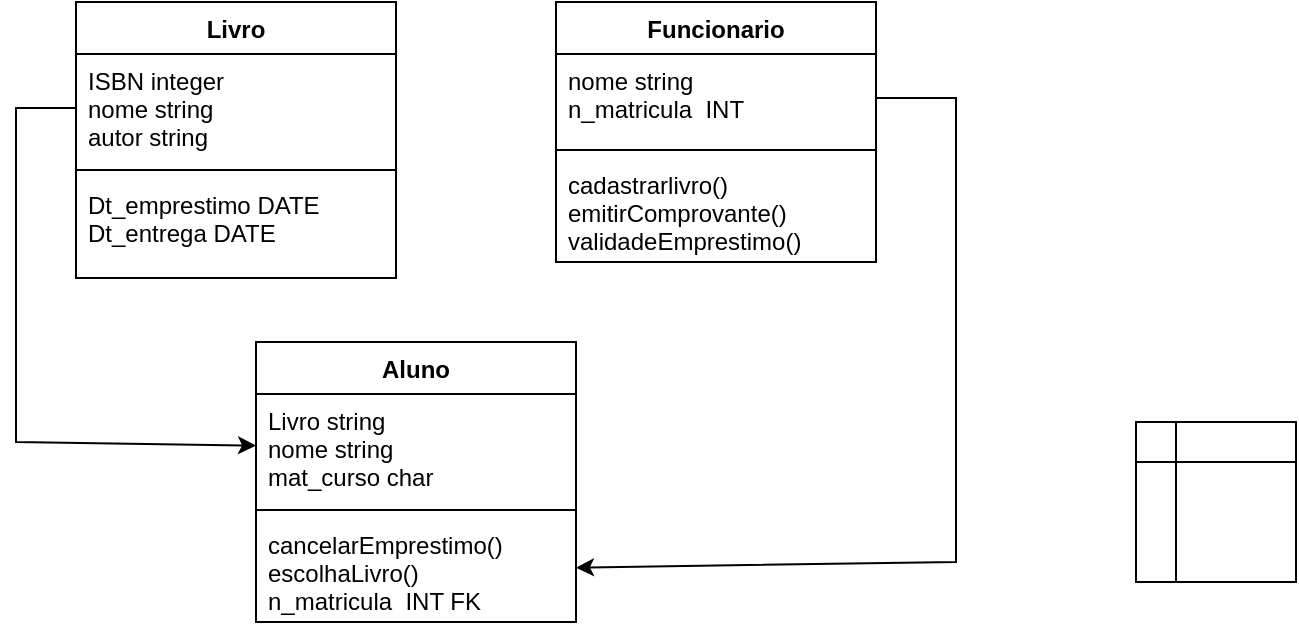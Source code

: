 <mxfile version="13.7.5" type="github">
  <diagram id="mV1RQQEK0QjV3akH6mPQ" name="Page-1">
    <mxGraphModel dx="663" dy="506" grid="1" gridSize="10" guides="1" tooltips="1" connect="1" arrows="1" fold="1" page="1" pageScale="1" pageWidth="827" pageHeight="1169" math="0" shadow="0">
      <root>
        <mxCell id="0" />
        <mxCell id="1" parent="0" />
        <mxCell id="HRIKkEg6Wfrd1xYWzEPz-20" value="" style="shape=internalStorage;whiteSpace=wrap;html=1;backgroundOutline=1;" vertex="1" parent="1">
          <mxGeometry x="590" y="340" width="80" height="80" as="geometry" />
        </mxCell>
        <mxCell id="HRIKkEg6Wfrd1xYWzEPz-23" value="Livro" style="swimlane;fontStyle=1;align=center;verticalAlign=top;childLayout=stackLayout;horizontal=1;startSize=26;horizontalStack=0;resizeParent=1;resizeParentMax=0;resizeLast=0;collapsible=1;marginBottom=0;" vertex="1" parent="1">
          <mxGeometry x="60" y="130" width="160" height="138" as="geometry" />
        </mxCell>
        <mxCell id="HRIKkEg6Wfrd1xYWzEPz-24" value="ISBN integer&#xa;nome string&#xa;autor string" style="text;strokeColor=none;fillColor=none;align=left;verticalAlign=top;spacingLeft=4;spacingRight=4;overflow=hidden;rotatable=0;points=[[0,0.5],[1,0.5]];portConstraint=eastwest;" vertex="1" parent="HRIKkEg6Wfrd1xYWzEPz-23">
          <mxGeometry y="26" width="160" height="54" as="geometry" />
        </mxCell>
        <mxCell id="HRIKkEg6Wfrd1xYWzEPz-25" value="" style="line;strokeWidth=1;fillColor=none;align=left;verticalAlign=middle;spacingTop=-1;spacingLeft=3;spacingRight=3;rotatable=0;labelPosition=right;points=[];portConstraint=eastwest;" vertex="1" parent="HRIKkEg6Wfrd1xYWzEPz-23">
          <mxGeometry y="80" width="160" height="8" as="geometry" />
        </mxCell>
        <mxCell id="HRIKkEg6Wfrd1xYWzEPz-26" value="Dt_emprestimo DATE&#xa;Dt_entrega DATE&#xa;" style="text;strokeColor=none;fillColor=none;align=left;verticalAlign=top;spacingLeft=4;spacingRight=4;overflow=hidden;rotatable=0;points=[[0,0.5],[1,0.5]];portConstraint=eastwest;" vertex="1" parent="HRIKkEg6Wfrd1xYWzEPz-23">
          <mxGeometry y="88" width="160" height="50" as="geometry" />
        </mxCell>
        <mxCell id="HRIKkEg6Wfrd1xYWzEPz-27" value="Funcionario" style="swimlane;fontStyle=1;align=center;verticalAlign=top;childLayout=stackLayout;horizontal=1;startSize=26;horizontalStack=0;resizeParent=1;resizeParentMax=0;resizeLast=0;collapsible=1;marginBottom=0;" vertex="1" parent="1">
          <mxGeometry x="300" y="130" width="160" height="130" as="geometry" />
        </mxCell>
        <mxCell id="HRIKkEg6Wfrd1xYWzEPz-28" value="nome string&#xa;n_matricula  INT" style="text;strokeColor=none;fillColor=none;align=left;verticalAlign=top;spacingLeft=4;spacingRight=4;overflow=hidden;rotatable=0;points=[[0,0.5],[1,0.5]];portConstraint=eastwest;" vertex="1" parent="HRIKkEg6Wfrd1xYWzEPz-27">
          <mxGeometry y="26" width="160" height="44" as="geometry" />
        </mxCell>
        <mxCell id="HRIKkEg6Wfrd1xYWzEPz-29" value="" style="line;strokeWidth=1;fillColor=none;align=left;verticalAlign=middle;spacingTop=-1;spacingLeft=3;spacingRight=3;rotatable=0;labelPosition=right;points=[];portConstraint=eastwest;" vertex="1" parent="HRIKkEg6Wfrd1xYWzEPz-27">
          <mxGeometry y="70" width="160" height="8" as="geometry" />
        </mxCell>
        <mxCell id="HRIKkEg6Wfrd1xYWzEPz-30" value="cadastrarlivro()&#xa;emitirComprovante()&#xa;validadeEmprestimo()&#xa;" style="text;strokeColor=none;fillColor=none;align=left;verticalAlign=top;spacingLeft=4;spacingRight=4;overflow=hidden;rotatable=0;points=[[0,0.5],[1,0.5]];portConstraint=eastwest;" vertex="1" parent="HRIKkEg6Wfrd1xYWzEPz-27">
          <mxGeometry y="78" width="160" height="52" as="geometry" />
        </mxCell>
        <mxCell id="HRIKkEg6Wfrd1xYWzEPz-31" value="Aluno" style="swimlane;fontStyle=1;align=center;verticalAlign=top;childLayout=stackLayout;horizontal=1;startSize=26;horizontalStack=0;resizeParent=1;resizeParentMax=0;resizeLast=0;collapsible=1;marginBottom=0;" vertex="1" parent="1">
          <mxGeometry x="150" y="300" width="160" height="140" as="geometry" />
        </mxCell>
        <mxCell id="HRIKkEg6Wfrd1xYWzEPz-32" value="Livro string&#xa;nome string&#xa;mat_curso char&#xa;" style="text;strokeColor=none;fillColor=none;align=left;verticalAlign=top;spacingLeft=4;spacingRight=4;overflow=hidden;rotatable=0;points=[[0,0.5],[1,0.5]];portConstraint=eastwest;" vertex="1" parent="HRIKkEg6Wfrd1xYWzEPz-31">
          <mxGeometry y="26" width="160" height="54" as="geometry" />
        </mxCell>
        <mxCell id="HRIKkEg6Wfrd1xYWzEPz-33" value="" style="line;strokeWidth=1;fillColor=none;align=left;verticalAlign=middle;spacingTop=-1;spacingLeft=3;spacingRight=3;rotatable=0;labelPosition=right;points=[];portConstraint=eastwest;" vertex="1" parent="HRIKkEg6Wfrd1xYWzEPz-31">
          <mxGeometry y="80" width="160" height="8" as="geometry" />
        </mxCell>
        <mxCell id="HRIKkEg6Wfrd1xYWzEPz-34" value="cancelarEmprestimo()&#xa;escolhaLivro()&#xa;n_matricula  INT FK&#xa;" style="text;strokeColor=none;fillColor=none;align=left;verticalAlign=top;spacingLeft=4;spacingRight=4;overflow=hidden;rotatable=0;points=[[0,0.5],[1,0.5]];portConstraint=eastwest;" vertex="1" parent="HRIKkEg6Wfrd1xYWzEPz-31">
          <mxGeometry y="88" width="160" height="52" as="geometry" />
        </mxCell>
        <mxCell id="HRIKkEg6Wfrd1xYWzEPz-36" style="rounded=0;orthogonalLoop=1;jettySize=auto;html=1;exitX=0;exitY=0.5;exitDx=0;exitDy=0;" edge="1" parent="1" source="HRIKkEg6Wfrd1xYWzEPz-24" target="HRIKkEg6Wfrd1xYWzEPz-32">
          <mxGeometry relative="1" as="geometry">
            <Array as="points">
              <mxPoint x="30" y="183" />
              <mxPoint x="30" y="350" />
            </Array>
          </mxGeometry>
        </mxCell>
        <mxCell id="HRIKkEg6Wfrd1xYWzEPz-38" style="edgeStyle=none;rounded=0;orthogonalLoop=1;jettySize=auto;html=1;exitX=1;exitY=0.5;exitDx=0;exitDy=0;" edge="1" parent="1" source="HRIKkEg6Wfrd1xYWzEPz-28" target="HRIKkEg6Wfrd1xYWzEPz-34">
          <mxGeometry relative="1" as="geometry">
            <mxPoint x="480" y="170" as="sourcePoint" />
            <Array as="points">
              <mxPoint x="500" y="178" />
              <mxPoint x="500" y="410" />
            </Array>
          </mxGeometry>
        </mxCell>
      </root>
    </mxGraphModel>
  </diagram>
</mxfile>
